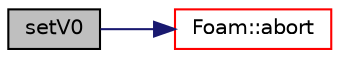 digraph "setV0"
{
  bgcolor="transparent";
  edge [fontname="Helvetica",fontsize="10",labelfontname="Helvetica",labelfontsize="10"];
  node [fontname="Helvetica",fontsize="10",shape=record];
  rankdir="LR";
  Node45135 [label="setV0",height=0.2,width=0.4,color="black", fillcolor="grey75", style="filled", fontcolor="black"];
  Node45135 -> Node45136 [color="midnightblue",fontsize="10",style="solid",fontname="Helvetica"];
  Node45136 [label="Foam::abort",height=0.2,width=0.4,color="red",URL="$a21851.html#a447107a607d03e417307c203fa5fb44b"];
}
